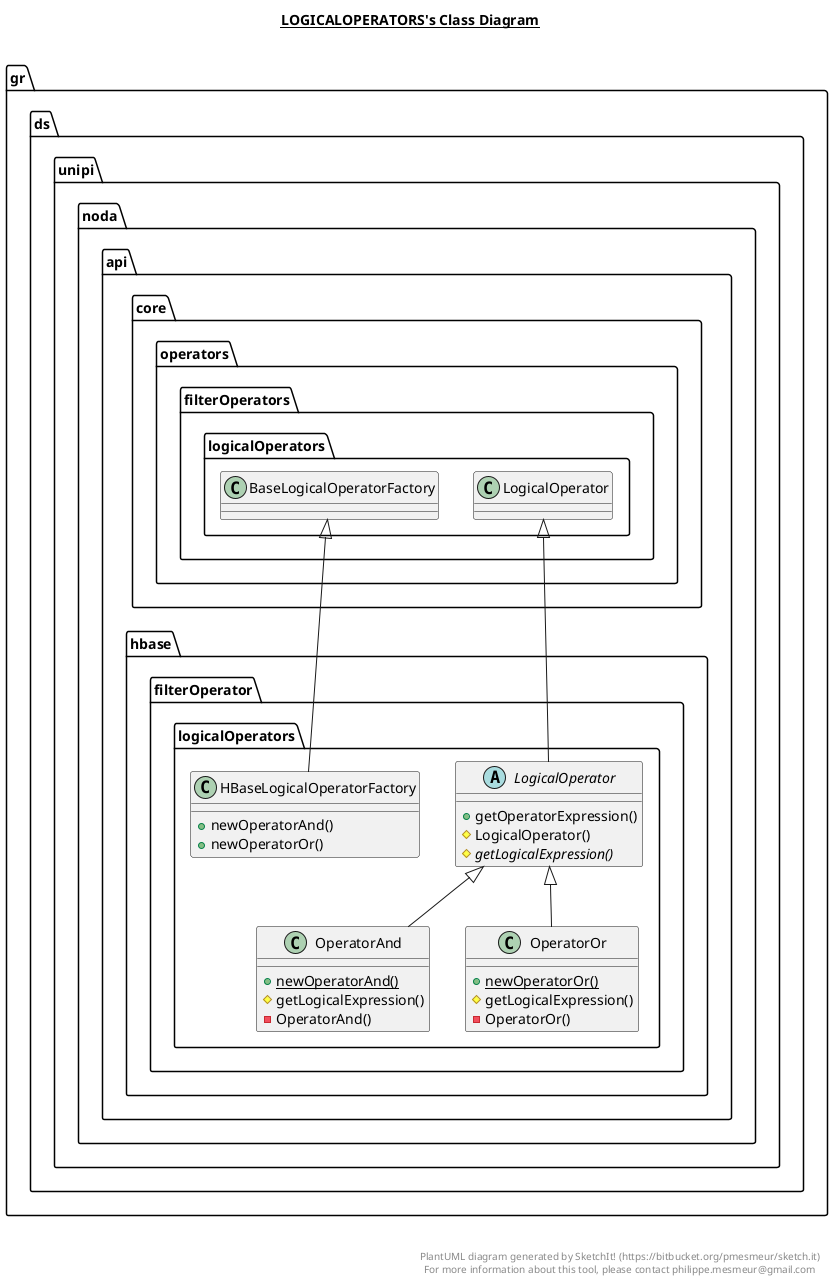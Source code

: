@startuml

title __LOGICALOPERATORS's Class Diagram__\n

  namespace gr.ds.unipi.noda.api.hbase {
    namespace filterOperator.logicalOperators {
      class gr.ds.unipi.noda.api.hbase.filterOperator.logicalOperators.HBaseLogicalOperatorFactory {
          + newOperatorAnd()
          + newOperatorOr()
      }
    }
  }
  

  namespace gr.ds.unipi.noda.api.hbase {
    namespace filterOperator.logicalOperators {
      abstract class gr.ds.unipi.noda.api.hbase.filterOperator.logicalOperators.LogicalOperator {
          + getOperatorExpression()
          # LogicalOperator()
          {abstract} # getLogicalExpression()
      }
    }
  }
  

  namespace gr.ds.unipi.noda.api.hbase {
    namespace filterOperator.logicalOperators {
      class gr.ds.unipi.noda.api.hbase.filterOperator.logicalOperators.OperatorAnd {
          {static} + newOperatorAnd()
          # getLogicalExpression()
          - OperatorAnd()
      }
    }
  }
  

  namespace gr.ds.unipi.noda.api.hbase {
    namespace filterOperator.logicalOperators {
      class gr.ds.unipi.noda.api.hbase.filterOperator.logicalOperators.OperatorOr {
          {static} + newOperatorOr()
          # getLogicalExpression()
          - OperatorOr()
      }
    }
  }
  

  gr.ds.unipi.noda.api.hbase.filterOperator.logicalOperators.HBaseLogicalOperatorFactory -up-|> gr.ds.unipi.noda.api.core.operators.filterOperators.logicalOperators.BaseLogicalOperatorFactory
  gr.ds.unipi.noda.api.hbase.filterOperator.logicalOperators.LogicalOperator -up-|> gr.ds.unipi.noda.api.core.operators.filterOperators.logicalOperators.LogicalOperator
  gr.ds.unipi.noda.api.hbase.filterOperator.logicalOperators.OperatorAnd -up-|> gr.ds.unipi.noda.api.hbase.filterOperator.logicalOperators.LogicalOperator
  gr.ds.unipi.noda.api.hbase.filterOperator.logicalOperators.OperatorOr -up-|> gr.ds.unipi.noda.api.hbase.filterOperator.logicalOperators.LogicalOperator


right footer


PlantUML diagram generated by SketchIt! (https://bitbucket.org/pmesmeur/sketch.it)
For more information about this tool, please contact philippe.mesmeur@gmail.com
endfooter

@enduml
